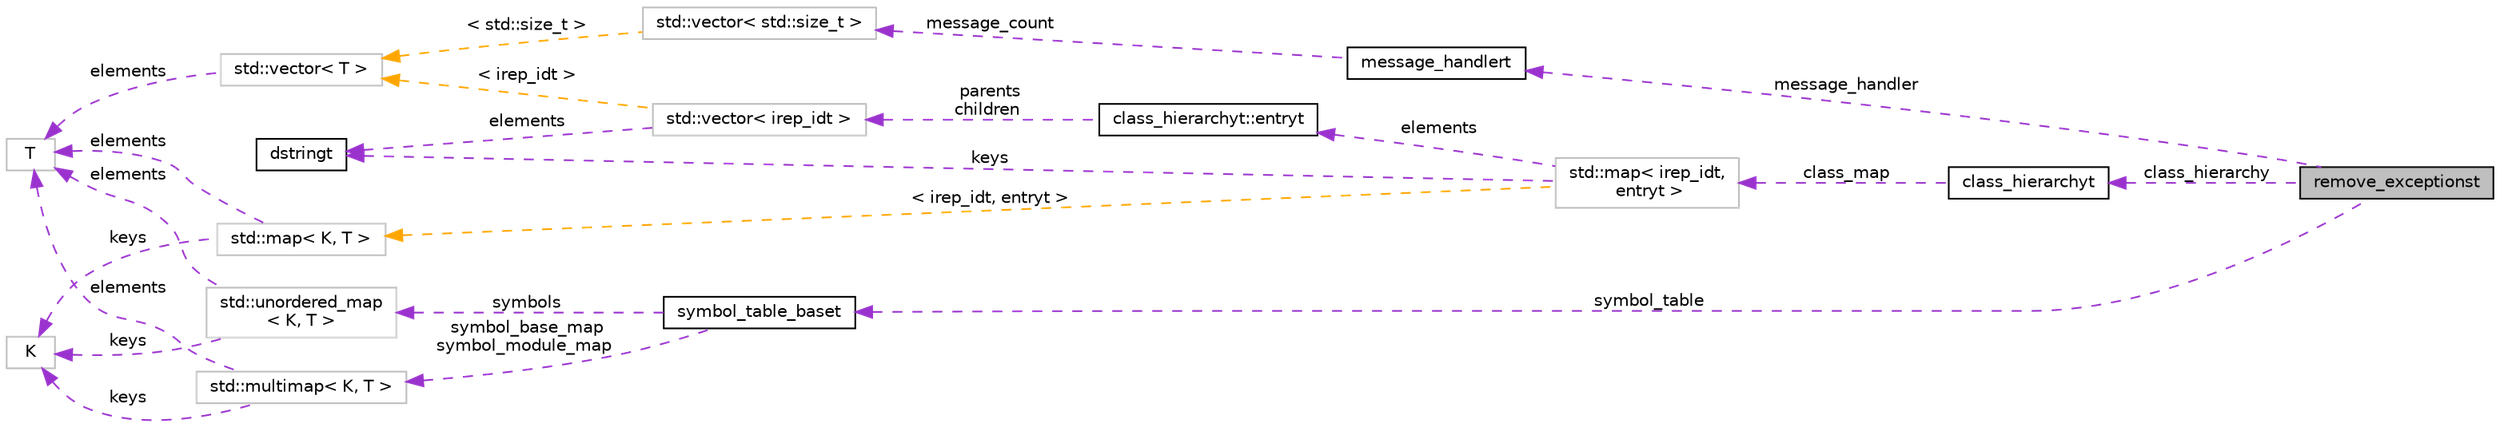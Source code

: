 digraph "remove_exceptionst"
{
 // LATEX_PDF_SIZE
  bgcolor="transparent";
  edge [fontname="Helvetica",fontsize="10",labelfontname="Helvetica",labelfontsize="10"];
  node [fontname="Helvetica",fontsize="10",shape=record];
  rankdir="LR";
  Node1 [label="remove_exceptionst",height=0.2,width=0.4,color="black", fillcolor="grey75", style="filled", fontcolor="black",tooltip="Lowers high-level exception descriptions into low-level operations suitable for symex and other analy..."];
  Node2 -> Node1 [dir="back",color="darkorchid3",fontsize="10",style="dashed",label=" message_handler" ,fontname="Helvetica"];
  Node2 [label="message_handlert",height=0.2,width=0.4,color="black",URL="$classmessage__handlert.html",tooltip=" "];
  Node3 -> Node2 [dir="back",color="darkorchid3",fontsize="10",style="dashed",label=" message_count" ,fontname="Helvetica"];
  Node3 [label="std::vector\< std::size_t \>",height=0.2,width=0.4,color="grey75",tooltip=" "];
  Node4 -> Node3 [dir="back",color="orange",fontsize="10",style="dashed",label=" \< std::size_t \>" ,fontname="Helvetica"];
  Node4 [label="std::vector\< T \>",height=0.2,width=0.4,color="grey75",tooltip="STL class."];
  Node5 -> Node4 [dir="back",color="darkorchid3",fontsize="10",style="dashed",label=" elements" ,fontname="Helvetica"];
  Node5 [label="T",height=0.2,width=0.4,color="grey75",tooltip=" "];
  Node6 -> Node1 [dir="back",color="darkorchid3",fontsize="10",style="dashed",label=" class_hierarchy" ,fontname="Helvetica"];
  Node6 [label="class_hierarchyt",height=0.2,width=0.4,color="black",URL="$classclass__hierarchyt.html",tooltip="Non-graph-based representation of the class hierarchy."];
  Node7 -> Node6 [dir="back",color="darkorchid3",fontsize="10",style="dashed",label=" class_map" ,fontname="Helvetica"];
  Node7 [label="std::map\< irep_idt,\l entryt \>",height=0.2,width=0.4,color="grey75",tooltip=" "];
  Node8 -> Node7 [dir="back",color="darkorchid3",fontsize="10",style="dashed",label=" keys" ,fontname="Helvetica"];
  Node8 [label="dstringt",height=0.2,width=0.4,color="black",URL="$classdstringt.html",tooltip="dstringt has one field, an unsigned integer no which is an index into a static table of strings."];
  Node9 -> Node7 [dir="back",color="darkorchid3",fontsize="10",style="dashed",label=" elements" ,fontname="Helvetica"];
  Node9 [label="class_hierarchyt::entryt",height=0.2,width=0.4,color="black",URL="$classclass__hierarchyt_1_1entryt.html",tooltip=" "];
  Node10 -> Node9 [dir="back",color="darkorchid3",fontsize="10",style="dashed",label=" parents\nchildren" ,fontname="Helvetica"];
  Node10 [label="std::vector\< irep_idt \>",height=0.2,width=0.4,color="grey75",tooltip=" "];
  Node8 -> Node10 [dir="back",color="darkorchid3",fontsize="10",style="dashed",label=" elements" ,fontname="Helvetica"];
  Node4 -> Node10 [dir="back",color="orange",fontsize="10",style="dashed",label=" \< irep_idt \>" ,fontname="Helvetica"];
  Node11 -> Node7 [dir="back",color="orange",fontsize="10",style="dashed",label=" \< irep_idt, entryt \>" ,fontname="Helvetica"];
  Node11 [label="std::map\< K, T \>",height=0.2,width=0.4,color="grey75",tooltip="STL class."];
  Node12 -> Node11 [dir="back",color="darkorchid3",fontsize="10",style="dashed",label=" keys" ,fontname="Helvetica"];
  Node12 [label="K",height=0.2,width=0.4,color="grey75",tooltip=" "];
  Node5 -> Node11 [dir="back",color="darkorchid3",fontsize="10",style="dashed",label=" elements" ,fontname="Helvetica"];
  Node13 -> Node1 [dir="back",color="darkorchid3",fontsize="10",style="dashed",label=" symbol_table" ,fontname="Helvetica"];
  Node13 [label="symbol_table_baset",height=0.2,width=0.4,color="black",URL="$classsymbol__table__baset.html",tooltip="The symbol table base class interface."];
  Node14 -> Node13 [dir="back",color="darkorchid3",fontsize="10",style="dashed",label=" symbol_base_map\nsymbol_module_map" ,fontname="Helvetica"];
  Node14 [label="std::multimap\< K, T \>",height=0.2,width=0.4,color="grey75",tooltip="STL class."];
  Node12 -> Node14 [dir="back",color="darkorchid3",fontsize="10",style="dashed",label=" keys" ,fontname="Helvetica"];
  Node5 -> Node14 [dir="back",color="darkorchid3",fontsize="10",style="dashed",label=" elements" ,fontname="Helvetica"];
  Node15 -> Node13 [dir="back",color="darkorchid3",fontsize="10",style="dashed",label=" symbols" ,fontname="Helvetica"];
  Node15 [label="std::unordered_map\l\< K, T \>",height=0.2,width=0.4,color="grey75",tooltip="STL class."];
  Node12 -> Node15 [dir="back",color="darkorchid3",fontsize="10",style="dashed",label=" keys" ,fontname="Helvetica"];
  Node5 -> Node15 [dir="back",color="darkorchid3",fontsize="10",style="dashed",label=" elements" ,fontname="Helvetica"];
}
